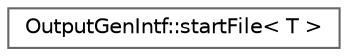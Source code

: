 digraph "Graphical Class Hierarchy"
{
 // INTERACTIVE_SVG=YES
 // LATEX_PDF_SIZE
  bgcolor="transparent";
  edge [fontname=Helvetica,fontsize=10,labelfontname=Helvetica,labelfontsize=10];
  node [fontname=Helvetica,fontsize=10,shape=box,height=0.2,width=0.4];
  rankdir="LR";
  Node0 [label="OutputGenIntf::startFile\< T \>",height=0.2,width=0.4,color="grey40", fillcolor="white", style="filled",URL="$d4/dae/struct_output_gen_intf_1_1start_file.html",tooltip=" "];
}
